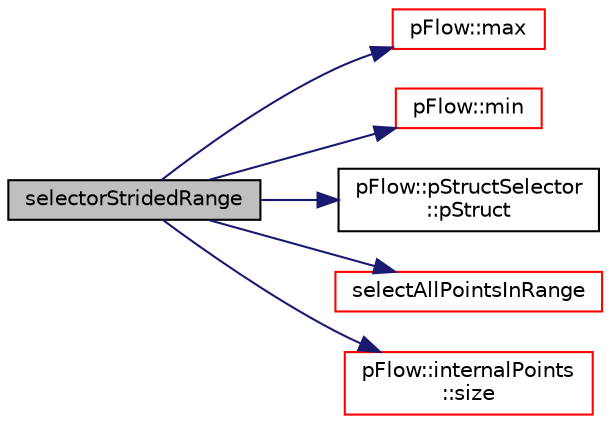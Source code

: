 digraph "selectorStridedRange"
{
 // LATEX_PDF_SIZE
  edge [fontname="Helvetica",fontsize="10",labelfontname="Helvetica",labelfontsize="10"];
  node [fontname="Helvetica",fontsize="10",shape=record];
  rankdir="LR";
  Node1 [label="selectorStridedRange",height=0.2,width=0.4,color="black", fillcolor="grey75", style="filled", fontcolor="black",tooltip=" "];
  Node1 -> Node2 [color="midnightblue",fontsize="10",style="solid",fontname="Helvetica"];
  Node2 [label="pFlow::max",height=0.2,width=0.4,color="red", fillcolor="white", style="filled",URL="$namespacepFlow.html#a92e15c22d8a3e36e134f9bcc66bd8652",tooltip=" "];
  Node1 -> Node7 [color="midnightblue",fontsize="10",style="solid",fontname="Helvetica"];
  Node7 [label="pFlow::min",height=0.2,width=0.4,color="red", fillcolor="white", style="filled",URL="$namespacepFlow.html#a8714e8dd092c46b15a6e804b6c90db47",tooltip=" "];
  Node1 -> Node8 [color="midnightblue",fontsize="10",style="solid",fontname="Helvetica"];
  Node8 [label="pFlow::pStructSelector\l::pStruct",height=0.2,width=0.4,color="black", fillcolor="white", style="filled",URL="$classpFlow_1_1pStructSelector.html#ae355b601249331cd5c4facb48df43223",tooltip=" "];
  Node1 -> Node9 [color="midnightblue",fontsize="10",style="solid",fontname="Helvetica"];
  Node9 [label="selectAllPointsInRange",height=0.2,width=0.4,color="red", fillcolor="white", style="filled",URL="$classpFlow_1_1selectorStridedRange.html#af83be5446d3f11367ab805db50c41d92",tooltip=" "];
  Node1 -> Node11 [color="midnightblue",fontsize="10",style="solid",fontname="Helvetica"];
  Node11 [label="pFlow::internalPoints\l::size",height=0.2,width=0.4,color="red", fillcolor="white", style="filled",URL="$classpFlow_1_1internalPoints.html#a29636b87d7c459031e2410e5d7623b0f",tooltip=" "];
}

